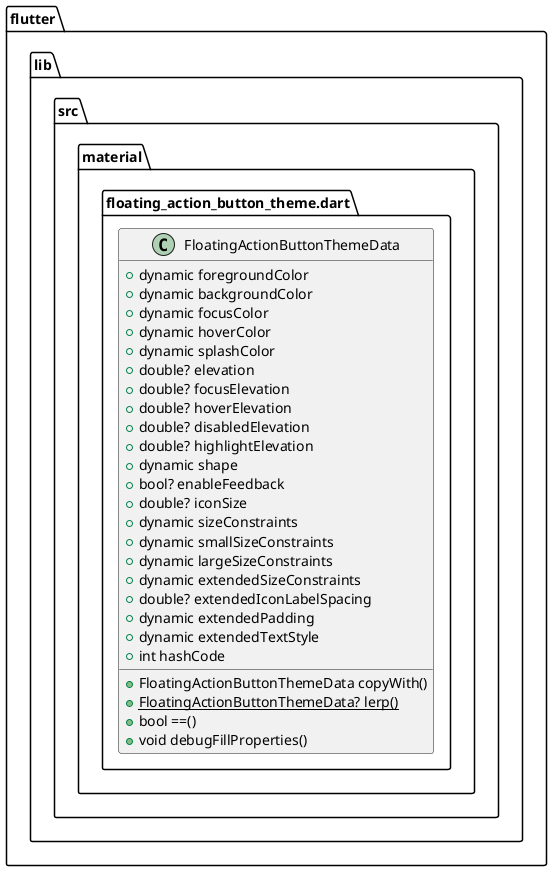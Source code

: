 @startuml
set namespaceSeparator ::

class "flutter::lib::src::material::floating_action_button_theme.dart::FloatingActionButtonThemeData" {
  +dynamic foregroundColor
  +dynamic backgroundColor
  +dynamic focusColor
  +dynamic hoverColor
  +dynamic splashColor
  +double? elevation
  +double? focusElevation
  +double? hoverElevation
  +double? disabledElevation
  +double? highlightElevation
  +dynamic shape
  +bool? enableFeedback
  +double? iconSize
  +dynamic sizeConstraints
  +dynamic smallSizeConstraints
  +dynamic largeSizeConstraints
  +dynamic extendedSizeConstraints
  +double? extendedIconLabelSpacing
  +dynamic extendedPadding
  +dynamic extendedTextStyle
  +int hashCode
  +FloatingActionButtonThemeData copyWith()
  {static} +FloatingActionButtonThemeData? lerp()
  +bool ==()
  +void debugFillProperties()
}


@enduml